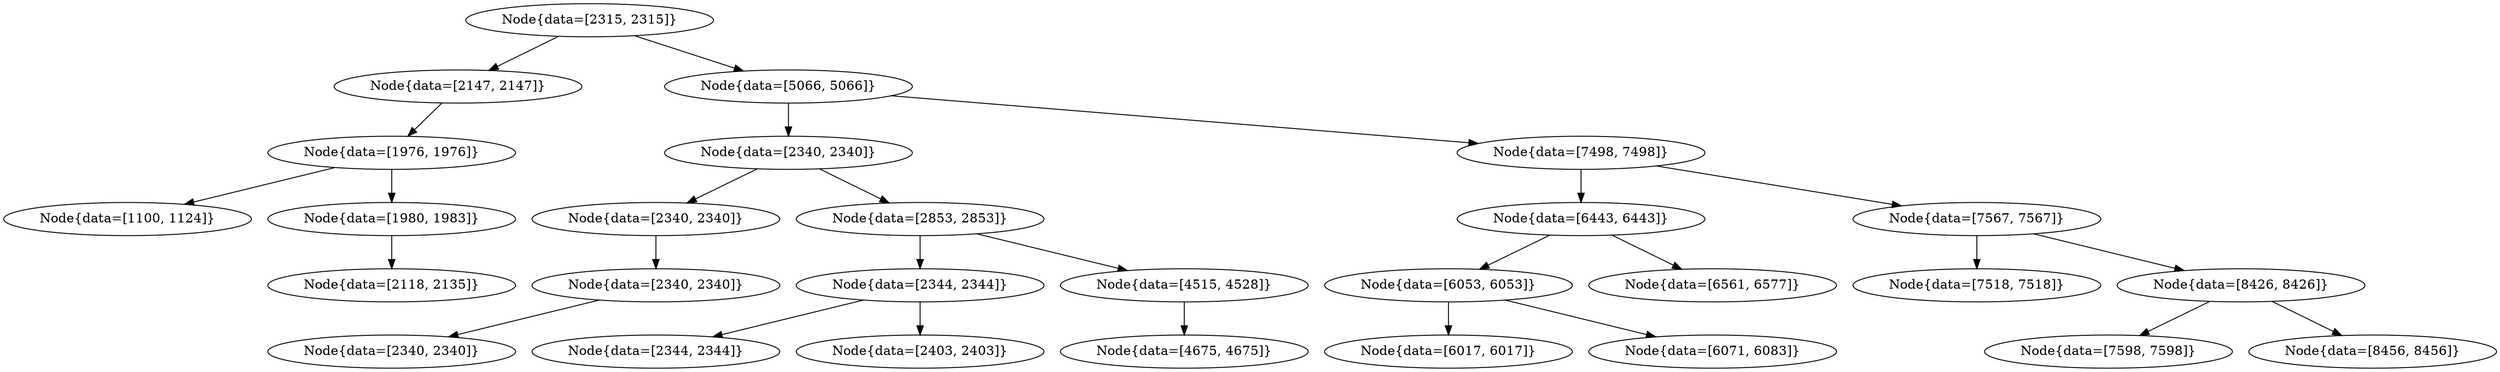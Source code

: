 digraph G{
553773417 [label="Node{data=[2315, 2315]}"]
553773417 -> 1085543867
1085543867 [label="Node{data=[2147, 2147]}"]
1085543867 -> 121292870
121292870 [label="Node{data=[1976, 1976]}"]
121292870 -> 39298460
39298460 [label="Node{data=[1100, 1124]}"]
121292870 -> 749948446
749948446 [label="Node{data=[1980, 1983]}"]
749948446 -> 1279954942
1279954942 [label="Node{data=[2118, 2135]}"]
553773417 -> 501417673
501417673 [label="Node{data=[5066, 5066]}"]
501417673 -> 572992428
572992428 [label="Node{data=[2340, 2340]}"]
572992428 -> 349327944
349327944 [label="Node{data=[2340, 2340]}"]
349327944 -> 218045011
218045011 [label="Node{data=[2340, 2340]}"]
218045011 -> 162496587
162496587 [label="Node{data=[2340, 2340]}"]
572992428 -> 315531417
315531417 [label="Node{data=[2853, 2853]}"]
315531417 -> 336126106
336126106 [label="Node{data=[2344, 2344]}"]
336126106 -> 1624329674
1624329674 [label="Node{data=[2344, 2344]}"]
336126106 -> 361309251
361309251 [label="Node{data=[2403, 2403]}"]
315531417 -> 1923384323
1923384323 [label="Node{data=[4515, 4528]}"]
1923384323 -> 570140413
570140413 [label="Node{data=[4675, 4675]}"]
501417673 -> 1261309973
1261309973 [label="Node{data=[7498, 7498]}"]
1261309973 -> 400137743
400137743 [label="Node{data=[6443, 6443]}"]
400137743 -> 1099666539
1099666539 [label="Node{data=[6053, 6053]}"]
1099666539 -> 1027284713
1027284713 [label="Node{data=[6017, 6017]}"]
1099666539 -> 103682019
103682019 [label="Node{data=[6071, 6083]}"]
400137743 -> 1566363855
1566363855 [label="Node{data=[6561, 6577]}"]
1261309973 -> 1080635331
1080635331 [label="Node{data=[7567, 7567]}"]
1080635331 -> 624995697
624995697 [label="Node{data=[7518, 7518]}"]
1080635331 -> 1407708973
1407708973 [label="Node{data=[8426, 8426]}"]
1407708973 -> 1745258294
1745258294 [label="Node{data=[7598, 7598]}"]
1407708973 -> 1637399234
1637399234 [label="Node{data=[8456, 8456]}"]
}
